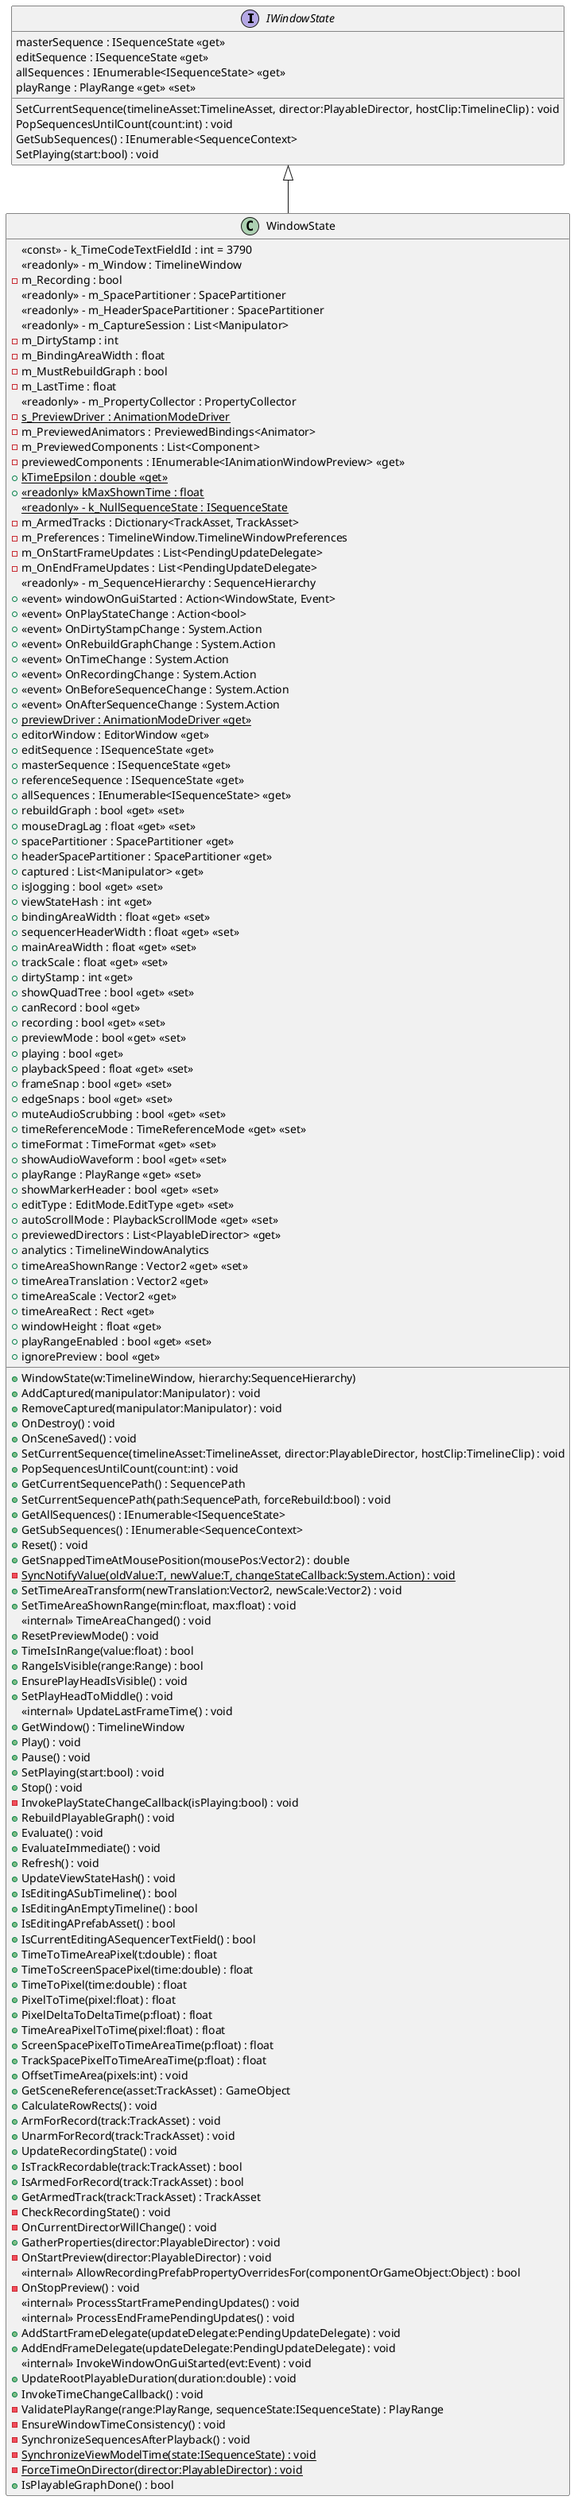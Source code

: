 @startuml
interface IWindowState {
    masterSequence : ISequenceState <<get>>
    editSequence : ISequenceState <<get>>
    allSequences : IEnumerable<ISequenceState> <<get>>
    playRange : PlayRange <<get>> <<set>>
    SetCurrentSequence(timelineAsset:TimelineAsset, director:PlayableDirector, hostClip:TimelineClip) : void
    PopSequencesUntilCount(count:int) : void
    GetSubSequences() : IEnumerable<SequenceContext>
    SetPlaying(start:bool) : void
}
class WindowState {
    <<const>> - k_TimeCodeTextFieldId : int = 3790
    <<readonly>> - m_Window : TimelineWindow
    - m_Recording : bool
    <<readonly>> - m_SpacePartitioner : SpacePartitioner
    <<readonly>> - m_HeaderSpacePartitioner : SpacePartitioner
    <<readonly>> - m_CaptureSession : List<Manipulator>
    - m_DirtyStamp : int
    - m_BindingAreaWidth : float
    - m_MustRebuildGraph : bool
    - m_LastTime : float
    <<readonly>> - m_PropertyCollector : PropertyCollector
    {static} - s_PreviewDriver : AnimationModeDriver
    - m_PreviewedAnimators : PreviewedBindings<Animator>
    - m_PreviewedComponents : List<Component>
    - previewedComponents : IEnumerable<IAnimationWindowPreview> <<get>>
    + {static} kTimeEpsilon : double <<get>>
    + {static} <<readonly>> kMaxShownTime : float
    {static} <<readonly>> - k_NullSequenceState : ISequenceState
    - m_ArmedTracks : Dictionary<TrackAsset, TrackAsset>
    - m_Preferences : TimelineWindow.TimelineWindowPreferences
    - m_OnStartFrameUpdates : List<PendingUpdateDelegate>
    - m_OnEndFrameUpdates : List<PendingUpdateDelegate>
    <<readonly>> - m_SequenceHierarchy : SequenceHierarchy
    +  <<event>> windowOnGuiStarted : Action<WindowState, Event> 
    +  <<event>> OnPlayStateChange : Action<bool> 
    +  <<event>> OnDirtyStampChange : System.Action 
    +  <<event>> OnRebuildGraphChange : System.Action 
    +  <<event>> OnTimeChange : System.Action 
    +  <<event>> OnRecordingChange : System.Action 
    +  <<event>> OnBeforeSequenceChange : System.Action 
    +  <<event>> OnAfterSequenceChange : System.Action 
    + WindowState(w:TimelineWindow, hierarchy:SequenceHierarchy)
    + {static} previewDriver : AnimationModeDriver <<get>>
    + editorWindow : EditorWindow <<get>>
    + editSequence : ISequenceState <<get>>
    + masterSequence : ISequenceState <<get>>
    + referenceSequence : ISequenceState <<get>>
    + allSequences : IEnumerable<ISequenceState> <<get>>
    + rebuildGraph : bool <<get>> <<set>>
    + mouseDragLag : float <<get>> <<set>>
    + spacePartitioner : SpacePartitioner <<get>>
    + headerSpacePartitioner : SpacePartitioner <<get>>
    + captured : List<Manipulator> <<get>>
    + AddCaptured(manipulator:Manipulator) : void
    + RemoveCaptured(manipulator:Manipulator) : void
    + isJogging : bool <<get>> <<set>>
    + viewStateHash : int <<get>>
    + bindingAreaWidth : float <<get>> <<set>>
    + sequencerHeaderWidth : float <<get>> <<set>>
    + mainAreaWidth : float <<get>> <<set>>
    + trackScale : float <<get>> <<set>>
    + dirtyStamp : int <<get>>
    + showQuadTree : bool <<get>> <<set>>
    + canRecord : bool <<get>>
    + recording : bool <<get>> <<set>>
    + previewMode : bool <<get>> <<set>>
    + playing : bool <<get>>
    + playbackSpeed : float <<get>> <<set>>
    + frameSnap : bool <<get>> <<set>>
    + edgeSnaps : bool <<get>> <<set>>
    + muteAudioScrubbing : bool <<get>> <<set>>
    + timeReferenceMode : TimeReferenceMode <<get>> <<set>>
    + timeFormat : TimeFormat <<get>> <<set>>
    + showAudioWaveform : bool <<get>> <<set>>
    + playRange : PlayRange <<get>> <<set>>
    + showMarkerHeader : bool <<get>> <<set>>
    + editType : EditMode.EditType <<get>> <<set>>
    + autoScrollMode : PlaybackScrollMode <<get>> <<set>>
    + previewedDirectors : List<PlayableDirector> <<get>>
    + OnDestroy() : void
    + OnSceneSaved() : void
    + SetCurrentSequence(timelineAsset:TimelineAsset, director:PlayableDirector, hostClip:TimelineClip) : void
    + PopSequencesUntilCount(count:int) : void
    + GetCurrentSequencePath() : SequencePath
    + SetCurrentSequencePath(path:SequencePath, forceRebuild:bool) : void
    + GetAllSequences() : IEnumerable<ISequenceState>
    + GetSubSequences() : IEnumerable<SequenceContext>
    + Reset() : void
    + GetSnappedTimeAtMousePosition(mousePos:Vector2) : double
    {static} - SyncNotifyValue(oldValue:T, newValue:T, changeStateCallback:System.Action) : void
    + analytics : TimelineWindowAnalytics
    + SetTimeAreaTransform(newTranslation:Vector2, newScale:Vector2) : void
    + SetTimeAreaShownRange(min:float, max:float) : void
    <<internal>> TimeAreaChanged() : void
    + ResetPreviewMode() : void
    + TimeIsInRange(value:float) : bool
    + RangeIsVisible(range:Range) : bool
    + EnsurePlayHeadIsVisible() : void
    + SetPlayHeadToMiddle() : void
    <<internal>> UpdateLastFrameTime() : void
    + timeAreaShownRange : Vector2 <<get>> <<set>>
    + timeAreaTranslation : Vector2 <<get>>
    + timeAreaScale : Vector2 <<get>>
    + timeAreaRect : Rect <<get>>
    + windowHeight : float <<get>>
    + playRangeEnabled : bool <<get>> <<set>>
    + ignorePreview : bool <<get>>
    + GetWindow() : TimelineWindow
    + Play() : void
    + Pause() : void
    + SetPlaying(start:bool) : void
    + Stop() : void
    - InvokePlayStateChangeCallback(isPlaying:bool) : void
    + RebuildPlayableGraph() : void
    + Evaluate() : void
    + EvaluateImmediate() : void
    + Refresh() : void
    + UpdateViewStateHash() : void
    + IsEditingASubTimeline() : bool
    + IsEditingAnEmptyTimeline() : bool
    + IsEditingAPrefabAsset() : bool
    + IsCurrentEditingASequencerTextField() : bool
    + TimeToTimeAreaPixel(t:double) : float
    + TimeToScreenSpacePixel(time:double) : float
    + TimeToPixel(time:double) : float
    + PixelToTime(pixel:float) : float
    + PixelDeltaToDeltaTime(p:float) : float
    + TimeAreaPixelToTime(pixel:float) : float
    + ScreenSpacePixelToTimeAreaTime(p:float) : float
    + TrackSpacePixelToTimeAreaTime(p:float) : float
    + OffsetTimeArea(pixels:int) : void
    + GetSceneReference(asset:TrackAsset) : GameObject
    + CalculateRowRects() : void
    + ArmForRecord(track:TrackAsset) : void
    + UnarmForRecord(track:TrackAsset) : void
    + UpdateRecordingState() : void
    + IsTrackRecordable(track:TrackAsset) : bool
    + IsArmedForRecord(track:TrackAsset) : bool
    + GetArmedTrack(track:TrackAsset) : TrackAsset
    - CheckRecordingState() : void
    - OnCurrentDirectorWillChange() : void
    + GatherProperties(director:PlayableDirector) : void
    - OnStartPreview(director:PlayableDirector) : void
    <<internal>> AllowRecordingPrefabPropertyOverridesFor(componentOrGameObject:Object) : bool
    - OnStopPreview() : void
    <<internal>> ProcessStartFramePendingUpdates() : void
    <<internal>> ProcessEndFramePendingUpdates() : void
    + AddStartFrameDelegate(updateDelegate:PendingUpdateDelegate) : void
    + AddEndFrameDelegate(updateDelegate:PendingUpdateDelegate) : void
    <<internal>> InvokeWindowOnGuiStarted(evt:Event) : void
    + UpdateRootPlayableDuration(duration:double) : void
    + InvokeTimeChangeCallback() : void
    - ValidatePlayRange(range:PlayRange, sequenceState:ISequenceState) : PlayRange
    - EnsureWindowTimeConsistency() : void
    - SynchronizeSequencesAfterPlayback() : void
    {static} - SynchronizeViewModelTime(state:ISequenceState) : void
    {static} - ForceTimeOnDirector(director:PlayableDirector) : void
    + IsPlayableGraphDone() : bool
}
IWindowState <|-- WindowState
@enduml
